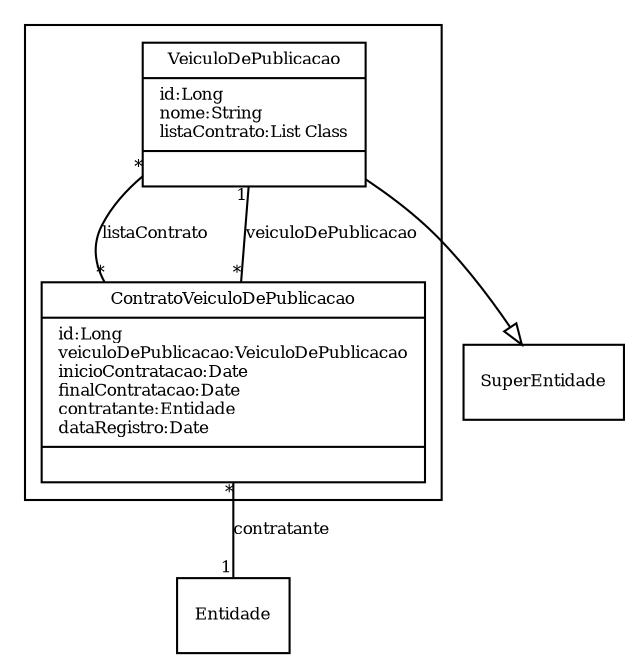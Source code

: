 digraph G{
fontname = "Times-Roman"
fontsize = 8

node [
        fontname = "Times-Roman"
        fontsize = 8
        shape = "record"
]

edge [
        fontname = "Times-Roman"
        fontsize = 8
]

subgraph clusterVEICULO_DE_PUBLICACAO
{
VeiculoDePublicacao [label = "{VeiculoDePublicacao|id:Long\lnome:String\llistaContrato:List Class\l|\l}"]
ContratoVeiculoDePublicacao [label = "{ContratoVeiculoDePublicacao|id:Long\lveiculoDePublicacao:VeiculoDePublicacao\linicioContratacao:Date\lfinalContratacao:Date\lcontratante:Entidade\ldataRegistro:Date\l|\l}"]
}
edge [arrowhead = "none" headlabel = "*" taillabel = "*"] VeiculoDePublicacao -> ContratoVeiculoDePublicacao [label = "listaContrato"]
edge [ arrowhead = "empty" headlabel = "" taillabel = ""] VeiculoDePublicacao -> SuperEntidade
edge [arrowhead = "none" headlabel = "1" taillabel = "*"] ContratoVeiculoDePublicacao -> VeiculoDePublicacao [label = "veiculoDePublicacao"]
edge [arrowhead = "none" headlabel = "1" taillabel = "*"] ContratoVeiculoDePublicacao -> Entidade [label = "contratante"]
}
